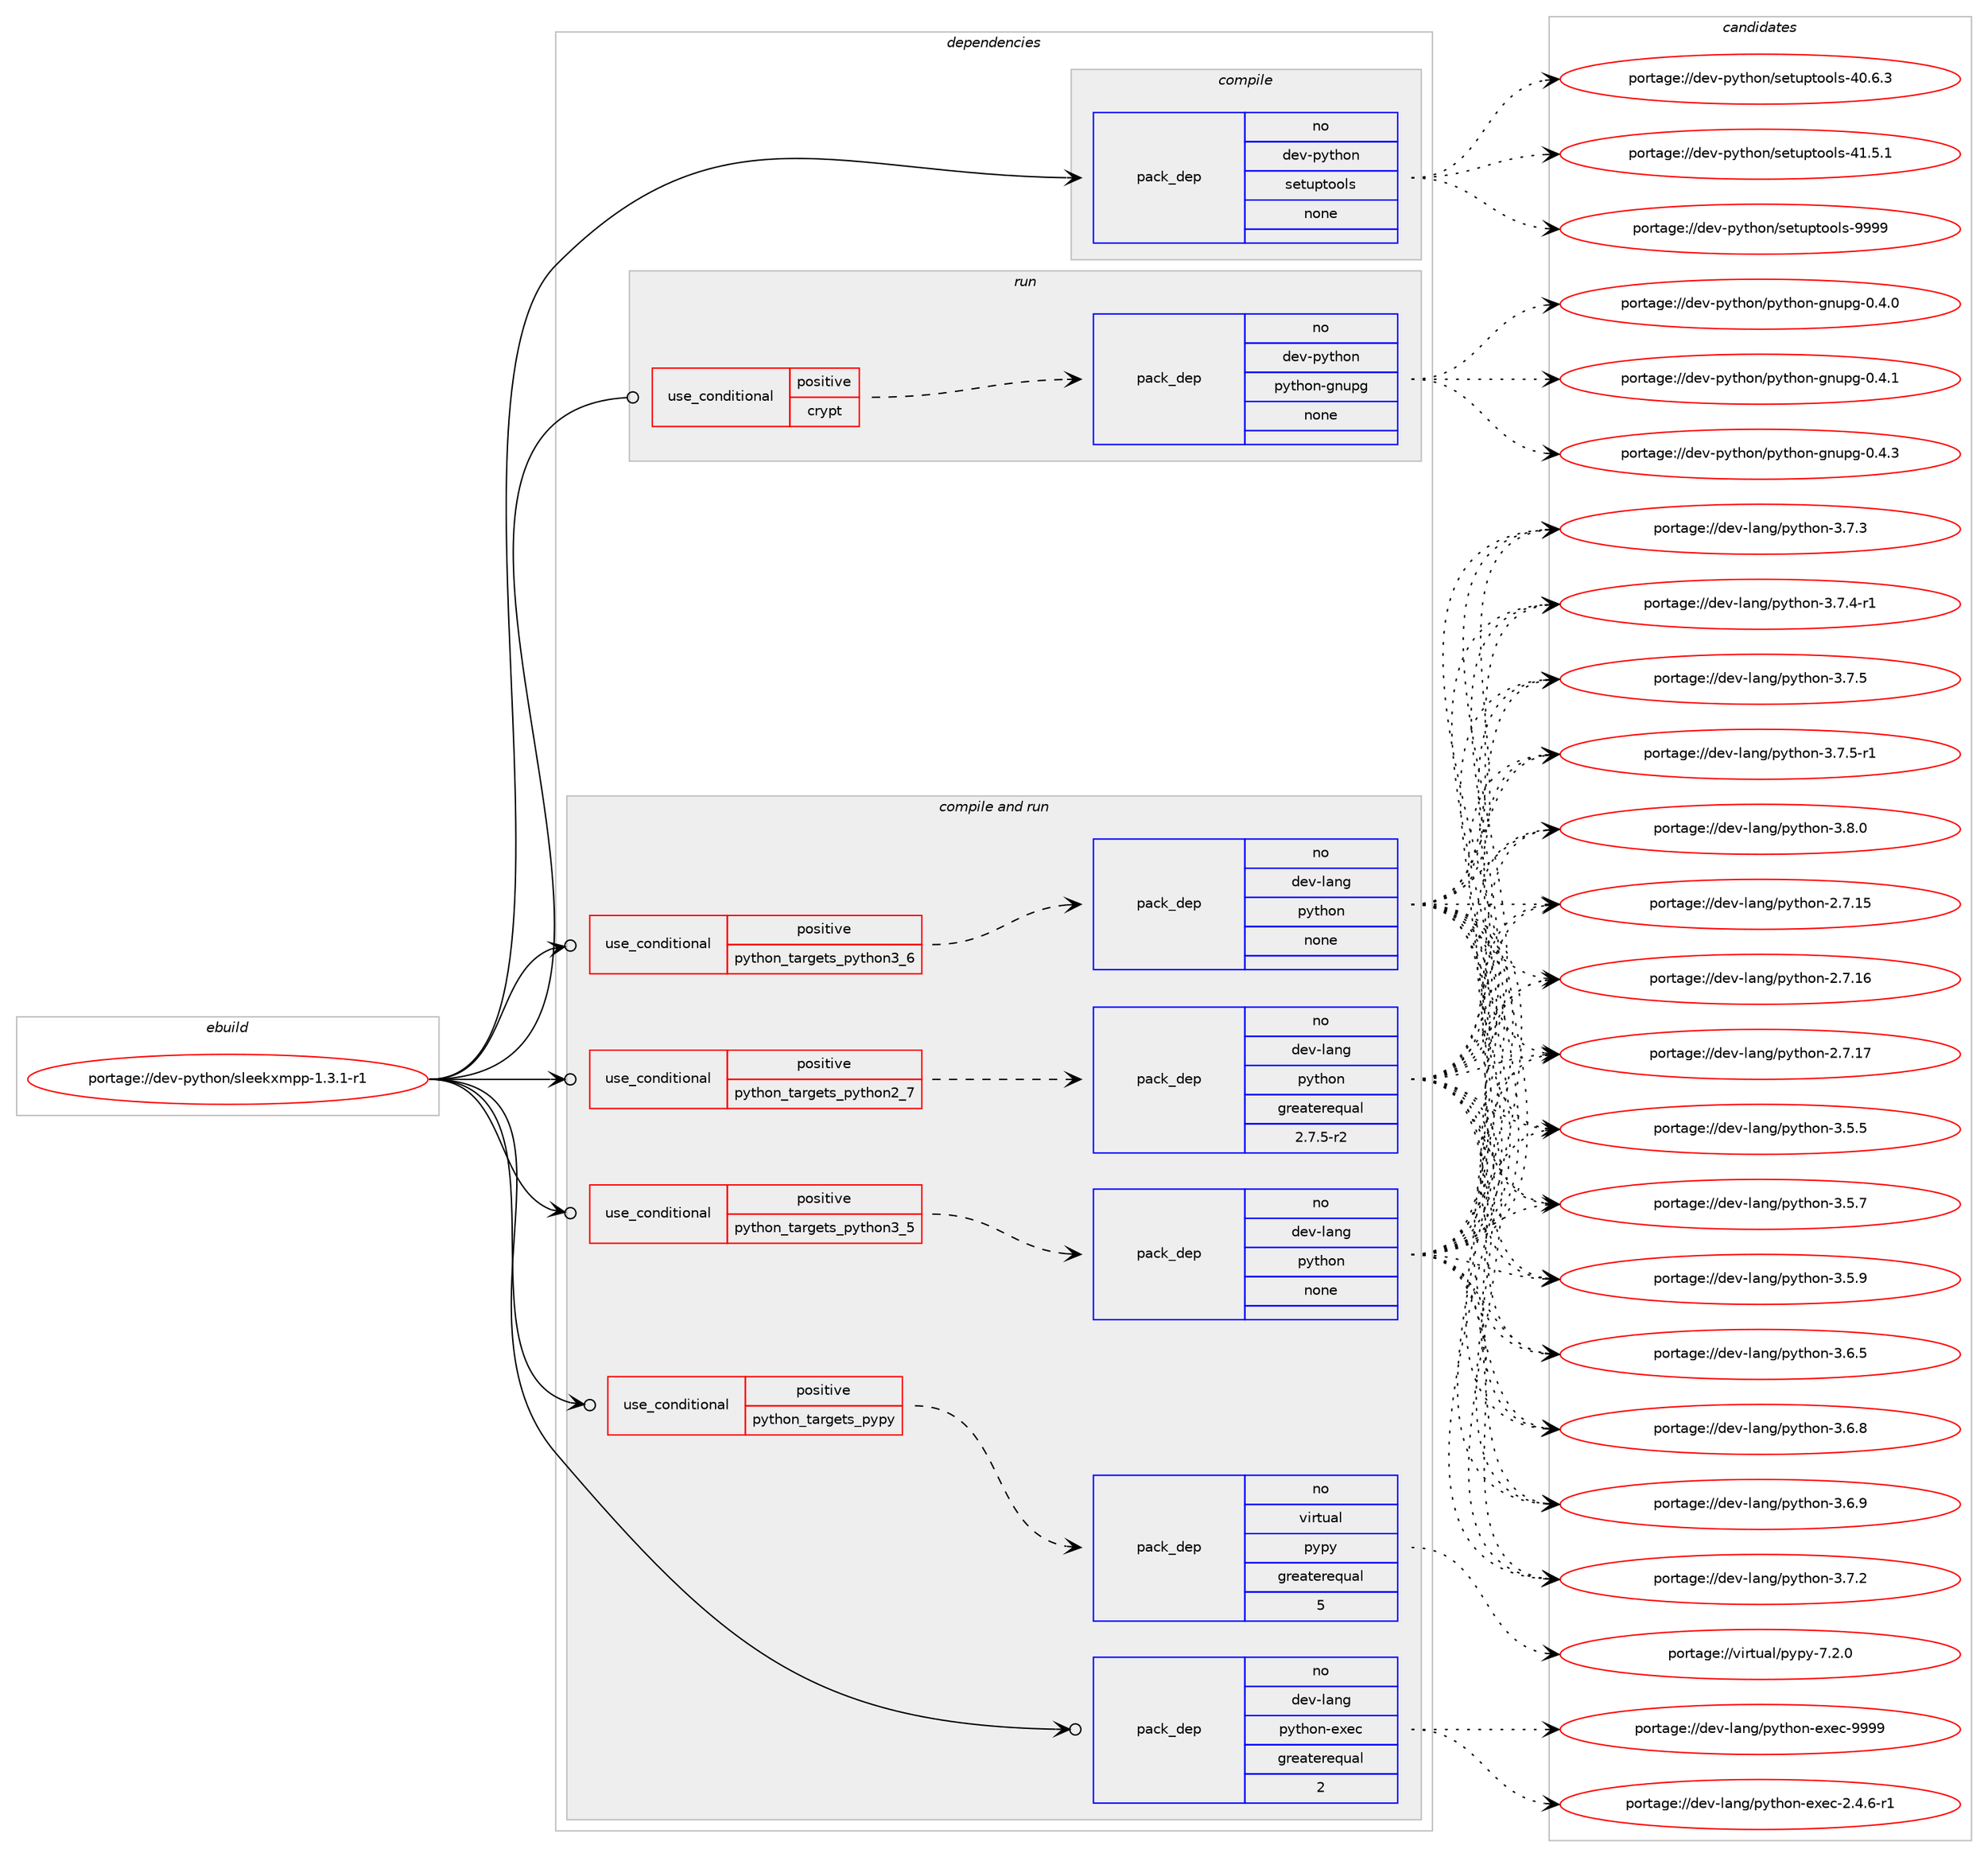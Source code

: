 digraph prolog {

# *************
# Graph options
# *************

newrank=true;
concentrate=true;
compound=true;
graph [rankdir=LR,fontname=Helvetica,fontsize=10,ranksep=1.5];#, ranksep=2.5, nodesep=0.2];
edge  [arrowhead=vee];
node  [fontname=Helvetica,fontsize=10];

# **********
# The ebuild
# **********

subgraph cluster_leftcol {
color=gray;
rank=same;
label=<<i>ebuild</i>>;
id [label="portage://dev-python/sleekxmpp-1.3.1-r1", color=red, width=4, href="../dev-python/sleekxmpp-1.3.1-r1.svg"];
}

# ****************
# The dependencies
# ****************

subgraph cluster_midcol {
color=gray;
label=<<i>dependencies</i>>;
subgraph cluster_compile {
fillcolor="#eeeeee";
style=filled;
label=<<i>compile</i>>;
subgraph pack130331 {
dependency172475 [label=<<TABLE BORDER="0" CELLBORDER="1" CELLSPACING="0" CELLPADDING="4" WIDTH="220"><TR><TD ROWSPAN="6" CELLPADDING="30">pack_dep</TD></TR><TR><TD WIDTH="110">no</TD></TR><TR><TD>dev-python</TD></TR><TR><TD>setuptools</TD></TR><TR><TD>none</TD></TR><TR><TD></TD></TR></TABLE>>, shape=none, color=blue];
}
id:e -> dependency172475:w [weight=20,style="solid",arrowhead="vee"];
}
subgraph cluster_compileandrun {
fillcolor="#eeeeee";
style=filled;
label=<<i>compile and run</i>>;
subgraph cond38741 {
dependency172476 [label=<<TABLE BORDER="0" CELLBORDER="1" CELLSPACING="0" CELLPADDING="4"><TR><TD ROWSPAN="3" CELLPADDING="10">use_conditional</TD></TR><TR><TD>positive</TD></TR><TR><TD>python_targets_pypy</TD></TR></TABLE>>, shape=none, color=red];
subgraph pack130332 {
dependency172477 [label=<<TABLE BORDER="0" CELLBORDER="1" CELLSPACING="0" CELLPADDING="4" WIDTH="220"><TR><TD ROWSPAN="6" CELLPADDING="30">pack_dep</TD></TR><TR><TD WIDTH="110">no</TD></TR><TR><TD>virtual</TD></TR><TR><TD>pypy</TD></TR><TR><TD>greaterequal</TD></TR><TR><TD>5</TD></TR></TABLE>>, shape=none, color=blue];
}
dependency172476:e -> dependency172477:w [weight=20,style="dashed",arrowhead="vee"];
}
id:e -> dependency172476:w [weight=20,style="solid",arrowhead="odotvee"];
subgraph cond38742 {
dependency172478 [label=<<TABLE BORDER="0" CELLBORDER="1" CELLSPACING="0" CELLPADDING="4"><TR><TD ROWSPAN="3" CELLPADDING="10">use_conditional</TD></TR><TR><TD>positive</TD></TR><TR><TD>python_targets_python2_7</TD></TR></TABLE>>, shape=none, color=red];
subgraph pack130333 {
dependency172479 [label=<<TABLE BORDER="0" CELLBORDER="1" CELLSPACING="0" CELLPADDING="4" WIDTH="220"><TR><TD ROWSPAN="6" CELLPADDING="30">pack_dep</TD></TR><TR><TD WIDTH="110">no</TD></TR><TR><TD>dev-lang</TD></TR><TR><TD>python</TD></TR><TR><TD>greaterequal</TD></TR><TR><TD>2.7.5-r2</TD></TR></TABLE>>, shape=none, color=blue];
}
dependency172478:e -> dependency172479:w [weight=20,style="dashed",arrowhead="vee"];
}
id:e -> dependency172478:w [weight=20,style="solid",arrowhead="odotvee"];
subgraph cond38743 {
dependency172480 [label=<<TABLE BORDER="0" CELLBORDER="1" CELLSPACING="0" CELLPADDING="4"><TR><TD ROWSPAN="3" CELLPADDING="10">use_conditional</TD></TR><TR><TD>positive</TD></TR><TR><TD>python_targets_python3_5</TD></TR></TABLE>>, shape=none, color=red];
subgraph pack130334 {
dependency172481 [label=<<TABLE BORDER="0" CELLBORDER="1" CELLSPACING="0" CELLPADDING="4" WIDTH="220"><TR><TD ROWSPAN="6" CELLPADDING="30">pack_dep</TD></TR><TR><TD WIDTH="110">no</TD></TR><TR><TD>dev-lang</TD></TR><TR><TD>python</TD></TR><TR><TD>none</TD></TR><TR><TD></TD></TR></TABLE>>, shape=none, color=blue];
}
dependency172480:e -> dependency172481:w [weight=20,style="dashed",arrowhead="vee"];
}
id:e -> dependency172480:w [weight=20,style="solid",arrowhead="odotvee"];
subgraph cond38744 {
dependency172482 [label=<<TABLE BORDER="0" CELLBORDER="1" CELLSPACING="0" CELLPADDING="4"><TR><TD ROWSPAN="3" CELLPADDING="10">use_conditional</TD></TR><TR><TD>positive</TD></TR><TR><TD>python_targets_python3_6</TD></TR></TABLE>>, shape=none, color=red];
subgraph pack130335 {
dependency172483 [label=<<TABLE BORDER="0" CELLBORDER="1" CELLSPACING="0" CELLPADDING="4" WIDTH="220"><TR><TD ROWSPAN="6" CELLPADDING="30">pack_dep</TD></TR><TR><TD WIDTH="110">no</TD></TR><TR><TD>dev-lang</TD></TR><TR><TD>python</TD></TR><TR><TD>none</TD></TR><TR><TD></TD></TR></TABLE>>, shape=none, color=blue];
}
dependency172482:e -> dependency172483:w [weight=20,style="dashed",arrowhead="vee"];
}
id:e -> dependency172482:w [weight=20,style="solid",arrowhead="odotvee"];
subgraph pack130336 {
dependency172484 [label=<<TABLE BORDER="0" CELLBORDER="1" CELLSPACING="0" CELLPADDING="4" WIDTH="220"><TR><TD ROWSPAN="6" CELLPADDING="30">pack_dep</TD></TR><TR><TD WIDTH="110">no</TD></TR><TR><TD>dev-lang</TD></TR><TR><TD>python-exec</TD></TR><TR><TD>greaterequal</TD></TR><TR><TD>2</TD></TR></TABLE>>, shape=none, color=blue];
}
id:e -> dependency172484:w [weight=20,style="solid",arrowhead="odotvee"];
}
subgraph cluster_run {
fillcolor="#eeeeee";
style=filled;
label=<<i>run</i>>;
subgraph cond38745 {
dependency172485 [label=<<TABLE BORDER="0" CELLBORDER="1" CELLSPACING="0" CELLPADDING="4"><TR><TD ROWSPAN="3" CELLPADDING="10">use_conditional</TD></TR><TR><TD>positive</TD></TR><TR><TD>crypt</TD></TR></TABLE>>, shape=none, color=red];
subgraph pack130337 {
dependency172486 [label=<<TABLE BORDER="0" CELLBORDER="1" CELLSPACING="0" CELLPADDING="4" WIDTH="220"><TR><TD ROWSPAN="6" CELLPADDING="30">pack_dep</TD></TR><TR><TD WIDTH="110">no</TD></TR><TR><TD>dev-python</TD></TR><TR><TD>python-gnupg</TD></TR><TR><TD>none</TD></TR><TR><TD></TD></TR></TABLE>>, shape=none, color=blue];
}
dependency172485:e -> dependency172486:w [weight=20,style="dashed",arrowhead="vee"];
}
id:e -> dependency172485:w [weight=20,style="solid",arrowhead="odot"];
}
}

# **************
# The candidates
# **************

subgraph cluster_choices {
rank=same;
color=gray;
label=<<i>candidates</i>>;

subgraph choice130331 {
color=black;
nodesep=1;
choiceportage100101118451121211161041111104711510111611711211611111110811545524846544651 [label="portage://dev-python/setuptools-40.6.3", color=red, width=4,href="../dev-python/setuptools-40.6.3.svg"];
choiceportage100101118451121211161041111104711510111611711211611111110811545524946534649 [label="portage://dev-python/setuptools-41.5.1", color=red, width=4,href="../dev-python/setuptools-41.5.1.svg"];
choiceportage10010111845112121116104111110471151011161171121161111111081154557575757 [label="portage://dev-python/setuptools-9999", color=red, width=4,href="../dev-python/setuptools-9999.svg"];
dependency172475:e -> choiceportage100101118451121211161041111104711510111611711211611111110811545524846544651:w [style=dotted,weight="100"];
dependency172475:e -> choiceportage100101118451121211161041111104711510111611711211611111110811545524946534649:w [style=dotted,weight="100"];
dependency172475:e -> choiceportage10010111845112121116104111110471151011161171121161111111081154557575757:w [style=dotted,weight="100"];
}
subgraph choice130332 {
color=black;
nodesep=1;
choiceportage1181051141161179710847112121112121455546504648 [label="portage://virtual/pypy-7.2.0", color=red, width=4,href="../virtual/pypy-7.2.0.svg"];
dependency172477:e -> choiceportage1181051141161179710847112121112121455546504648:w [style=dotted,weight="100"];
}
subgraph choice130333 {
color=black;
nodesep=1;
choiceportage10010111845108971101034711212111610411111045504655464953 [label="portage://dev-lang/python-2.7.15", color=red, width=4,href="../dev-lang/python-2.7.15.svg"];
choiceportage10010111845108971101034711212111610411111045504655464954 [label="portage://dev-lang/python-2.7.16", color=red, width=4,href="../dev-lang/python-2.7.16.svg"];
choiceportage10010111845108971101034711212111610411111045504655464955 [label="portage://dev-lang/python-2.7.17", color=red, width=4,href="../dev-lang/python-2.7.17.svg"];
choiceportage100101118451089711010347112121116104111110455146534653 [label="portage://dev-lang/python-3.5.5", color=red, width=4,href="../dev-lang/python-3.5.5.svg"];
choiceportage100101118451089711010347112121116104111110455146534655 [label="portage://dev-lang/python-3.5.7", color=red, width=4,href="../dev-lang/python-3.5.7.svg"];
choiceportage100101118451089711010347112121116104111110455146534657 [label="portage://dev-lang/python-3.5.9", color=red, width=4,href="../dev-lang/python-3.5.9.svg"];
choiceportage100101118451089711010347112121116104111110455146544653 [label="portage://dev-lang/python-3.6.5", color=red, width=4,href="../dev-lang/python-3.6.5.svg"];
choiceportage100101118451089711010347112121116104111110455146544656 [label="portage://dev-lang/python-3.6.8", color=red, width=4,href="../dev-lang/python-3.6.8.svg"];
choiceportage100101118451089711010347112121116104111110455146544657 [label="portage://dev-lang/python-3.6.9", color=red, width=4,href="../dev-lang/python-3.6.9.svg"];
choiceportage100101118451089711010347112121116104111110455146554650 [label="portage://dev-lang/python-3.7.2", color=red, width=4,href="../dev-lang/python-3.7.2.svg"];
choiceportage100101118451089711010347112121116104111110455146554651 [label="portage://dev-lang/python-3.7.3", color=red, width=4,href="../dev-lang/python-3.7.3.svg"];
choiceportage1001011184510897110103471121211161041111104551465546524511449 [label="portage://dev-lang/python-3.7.4-r1", color=red, width=4,href="../dev-lang/python-3.7.4-r1.svg"];
choiceportage100101118451089711010347112121116104111110455146554653 [label="portage://dev-lang/python-3.7.5", color=red, width=4,href="../dev-lang/python-3.7.5.svg"];
choiceportage1001011184510897110103471121211161041111104551465546534511449 [label="portage://dev-lang/python-3.7.5-r1", color=red, width=4,href="../dev-lang/python-3.7.5-r1.svg"];
choiceportage100101118451089711010347112121116104111110455146564648 [label="portage://dev-lang/python-3.8.0", color=red, width=4,href="../dev-lang/python-3.8.0.svg"];
dependency172479:e -> choiceportage10010111845108971101034711212111610411111045504655464953:w [style=dotted,weight="100"];
dependency172479:e -> choiceportage10010111845108971101034711212111610411111045504655464954:w [style=dotted,weight="100"];
dependency172479:e -> choiceportage10010111845108971101034711212111610411111045504655464955:w [style=dotted,weight="100"];
dependency172479:e -> choiceportage100101118451089711010347112121116104111110455146534653:w [style=dotted,weight="100"];
dependency172479:e -> choiceportage100101118451089711010347112121116104111110455146534655:w [style=dotted,weight="100"];
dependency172479:e -> choiceportage100101118451089711010347112121116104111110455146534657:w [style=dotted,weight="100"];
dependency172479:e -> choiceportage100101118451089711010347112121116104111110455146544653:w [style=dotted,weight="100"];
dependency172479:e -> choiceportage100101118451089711010347112121116104111110455146544656:w [style=dotted,weight="100"];
dependency172479:e -> choiceportage100101118451089711010347112121116104111110455146544657:w [style=dotted,weight="100"];
dependency172479:e -> choiceportage100101118451089711010347112121116104111110455146554650:w [style=dotted,weight="100"];
dependency172479:e -> choiceportage100101118451089711010347112121116104111110455146554651:w [style=dotted,weight="100"];
dependency172479:e -> choiceportage1001011184510897110103471121211161041111104551465546524511449:w [style=dotted,weight="100"];
dependency172479:e -> choiceportage100101118451089711010347112121116104111110455146554653:w [style=dotted,weight="100"];
dependency172479:e -> choiceportage1001011184510897110103471121211161041111104551465546534511449:w [style=dotted,weight="100"];
dependency172479:e -> choiceportage100101118451089711010347112121116104111110455146564648:w [style=dotted,weight="100"];
}
subgraph choice130334 {
color=black;
nodesep=1;
choiceportage10010111845108971101034711212111610411111045504655464953 [label="portage://dev-lang/python-2.7.15", color=red, width=4,href="../dev-lang/python-2.7.15.svg"];
choiceportage10010111845108971101034711212111610411111045504655464954 [label="portage://dev-lang/python-2.7.16", color=red, width=4,href="../dev-lang/python-2.7.16.svg"];
choiceportage10010111845108971101034711212111610411111045504655464955 [label="portage://dev-lang/python-2.7.17", color=red, width=4,href="../dev-lang/python-2.7.17.svg"];
choiceportage100101118451089711010347112121116104111110455146534653 [label="portage://dev-lang/python-3.5.5", color=red, width=4,href="../dev-lang/python-3.5.5.svg"];
choiceportage100101118451089711010347112121116104111110455146534655 [label="portage://dev-lang/python-3.5.7", color=red, width=4,href="../dev-lang/python-3.5.7.svg"];
choiceportage100101118451089711010347112121116104111110455146534657 [label="portage://dev-lang/python-3.5.9", color=red, width=4,href="../dev-lang/python-3.5.9.svg"];
choiceportage100101118451089711010347112121116104111110455146544653 [label="portage://dev-lang/python-3.6.5", color=red, width=4,href="../dev-lang/python-3.6.5.svg"];
choiceportage100101118451089711010347112121116104111110455146544656 [label="portage://dev-lang/python-3.6.8", color=red, width=4,href="../dev-lang/python-3.6.8.svg"];
choiceportage100101118451089711010347112121116104111110455146544657 [label="portage://dev-lang/python-3.6.9", color=red, width=4,href="../dev-lang/python-3.6.9.svg"];
choiceportage100101118451089711010347112121116104111110455146554650 [label="portage://dev-lang/python-3.7.2", color=red, width=4,href="../dev-lang/python-3.7.2.svg"];
choiceportage100101118451089711010347112121116104111110455146554651 [label="portage://dev-lang/python-3.7.3", color=red, width=4,href="../dev-lang/python-3.7.3.svg"];
choiceportage1001011184510897110103471121211161041111104551465546524511449 [label="portage://dev-lang/python-3.7.4-r1", color=red, width=4,href="../dev-lang/python-3.7.4-r1.svg"];
choiceportage100101118451089711010347112121116104111110455146554653 [label="portage://dev-lang/python-3.7.5", color=red, width=4,href="../dev-lang/python-3.7.5.svg"];
choiceportage1001011184510897110103471121211161041111104551465546534511449 [label="portage://dev-lang/python-3.7.5-r1", color=red, width=4,href="../dev-lang/python-3.7.5-r1.svg"];
choiceportage100101118451089711010347112121116104111110455146564648 [label="portage://dev-lang/python-3.8.0", color=red, width=4,href="../dev-lang/python-3.8.0.svg"];
dependency172481:e -> choiceportage10010111845108971101034711212111610411111045504655464953:w [style=dotted,weight="100"];
dependency172481:e -> choiceportage10010111845108971101034711212111610411111045504655464954:w [style=dotted,weight="100"];
dependency172481:e -> choiceportage10010111845108971101034711212111610411111045504655464955:w [style=dotted,weight="100"];
dependency172481:e -> choiceportage100101118451089711010347112121116104111110455146534653:w [style=dotted,weight="100"];
dependency172481:e -> choiceportage100101118451089711010347112121116104111110455146534655:w [style=dotted,weight="100"];
dependency172481:e -> choiceportage100101118451089711010347112121116104111110455146534657:w [style=dotted,weight="100"];
dependency172481:e -> choiceportage100101118451089711010347112121116104111110455146544653:w [style=dotted,weight="100"];
dependency172481:e -> choiceportage100101118451089711010347112121116104111110455146544656:w [style=dotted,weight="100"];
dependency172481:e -> choiceportage100101118451089711010347112121116104111110455146544657:w [style=dotted,weight="100"];
dependency172481:e -> choiceportage100101118451089711010347112121116104111110455146554650:w [style=dotted,weight="100"];
dependency172481:e -> choiceportage100101118451089711010347112121116104111110455146554651:w [style=dotted,weight="100"];
dependency172481:e -> choiceportage1001011184510897110103471121211161041111104551465546524511449:w [style=dotted,weight="100"];
dependency172481:e -> choiceportage100101118451089711010347112121116104111110455146554653:w [style=dotted,weight="100"];
dependency172481:e -> choiceportage1001011184510897110103471121211161041111104551465546534511449:w [style=dotted,weight="100"];
dependency172481:e -> choiceportage100101118451089711010347112121116104111110455146564648:w [style=dotted,weight="100"];
}
subgraph choice130335 {
color=black;
nodesep=1;
choiceportage10010111845108971101034711212111610411111045504655464953 [label="portage://dev-lang/python-2.7.15", color=red, width=4,href="../dev-lang/python-2.7.15.svg"];
choiceportage10010111845108971101034711212111610411111045504655464954 [label="portage://dev-lang/python-2.7.16", color=red, width=4,href="../dev-lang/python-2.7.16.svg"];
choiceportage10010111845108971101034711212111610411111045504655464955 [label="portage://dev-lang/python-2.7.17", color=red, width=4,href="../dev-lang/python-2.7.17.svg"];
choiceportage100101118451089711010347112121116104111110455146534653 [label="portage://dev-lang/python-3.5.5", color=red, width=4,href="../dev-lang/python-3.5.5.svg"];
choiceportage100101118451089711010347112121116104111110455146534655 [label="portage://dev-lang/python-3.5.7", color=red, width=4,href="../dev-lang/python-3.5.7.svg"];
choiceportage100101118451089711010347112121116104111110455146534657 [label="portage://dev-lang/python-3.5.9", color=red, width=4,href="../dev-lang/python-3.5.9.svg"];
choiceportage100101118451089711010347112121116104111110455146544653 [label="portage://dev-lang/python-3.6.5", color=red, width=4,href="../dev-lang/python-3.6.5.svg"];
choiceportage100101118451089711010347112121116104111110455146544656 [label="portage://dev-lang/python-3.6.8", color=red, width=4,href="../dev-lang/python-3.6.8.svg"];
choiceportage100101118451089711010347112121116104111110455146544657 [label="portage://dev-lang/python-3.6.9", color=red, width=4,href="../dev-lang/python-3.6.9.svg"];
choiceportage100101118451089711010347112121116104111110455146554650 [label="portage://dev-lang/python-3.7.2", color=red, width=4,href="../dev-lang/python-3.7.2.svg"];
choiceportage100101118451089711010347112121116104111110455146554651 [label="portage://dev-lang/python-3.7.3", color=red, width=4,href="../dev-lang/python-3.7.3.svg"];
choiceportage1001011184510897110103471121211161041111104551465546524511449 [label="portage://dev-lang/python-3.7.4-r1", color=red, width=4,href="../dev-lang/python-3.7.4-r1.svg"];
choiceportage100101118451089711010347112121116104111110455146554653 [label="portage://dev-lang/python-3.7.5", color=red, width=4,href="../dev-lang/python-3.7.5.svg"];
choiceportage1001011184510897110103471121211161041111104551465546534511449 [label="portage://dev-lang/python-3.7.5-r1", color=red, width=4,href="../dev-lang/python-3.7.5-r1.svg"];
choiceportage100101118451089711010347112121116104111110455146564648 [label="portage://dev-lang/python-3.8.0", color=red, width=4,href="../dev-lang/python-3.8.0.svg"];
dependency172483:e -> choiceportage10010111845108971101034711212111610411111045504655464953:w [style=dotted,weight="100"];
dependency172483:e -> choiceportage10010111845108971101034711212111610411111045504655464954:w [style=dotted,weight="100"];
dependency172483:e -> choiceportage10010111845108971101034711212111610411111045504655464955:w [style=dotted,weight="100"];
dependency172483:e -> choiceportage100101118451089711010347112121116104111110455146534653:w [style=dotted,weight="100"];
dependency172483:e -> choiceportage100101118451089711010347112121116104111110455146534655:w [style=dotted,weight="100"];
dependency172483:e -> choiceportage100101118451089711010347112121116104111110455146534657:w [style=dotted,weight="100"];
dependency172483:e -> choiceportage100101118451089711010347112121116104111110455146544653:w [style=dotted,weight="100"];
dependency172483:e -> choiceportage100101118451089711010347112121116104111110455146544656:w [style=dotted,weight="100"];
dependency172483:e -> choiceportage100101118451089711010347112121116104111110455146544657:w [style=dotted,weight="100"];
dependency172483:e -> choiceportage100101118451089711010347112121116104111110455146554650:w [style=dotted,weight="100"];
dependency172483:e -> choiceportage100101118451089711010347112121116104111110455146554651:w [style=dotted,weight="100"];
dependency172483:e -> choiceportage1001011184510897110103471121211161041111104551465546524511449:w [style=dotted,weight="100"];
dependency172483:e -> choiceportage100101118451089711010347112121116104111110455146554653:w [style=dotted,weight="100"];
dependency172483:e -> choiceportage1001011184510897110103471121211161041111104551465546534511449:w [style=dotted,weight="100"];
dependency172483:e -> choiceportage100101118451089711010347112121116104111110455146564648:w [style=dotted,weight="100"];
}
subgraph choice130336 {
color=black;
nodesep=1;
choiceportage10010111845108971101034711212111610411111045101120101994550465246544511449 [label="portage://dev-lang/python-exec-2.4.6-r1", color=red, width=4,href="../dev-lang/python-exec-2.4.6-r1.svg"];
choiceportage10010111845108971101034711212111610411111045101120101994557575757 [label="portage://dev-lang/python-exec-9999", color=red, width=4,href="../dev-lang/python-exec-9999.svg"];
dependency172484:e -> choiceportage10010111845108971101034711212111610411111045101120101994550465246544511449:w [style=dotted,weight="100"];
dependency172484:e -> choiceportage10010111845108971101034711212111610411111045101120101994557575757:w [style=dotted,weight="100"];
}
subgraph choice130337 {
color=black;
nodesep=1;
choiceportage100101118451121211161041111104711212111610411111045103110117112103454846524648 [label="portage://dev-python/python-gnupg-0.4.0", color=red, width=4,href="../dev-python/python-gnupg-0.4.0.svg"];
choiceportage100101118451121211161041111104711212111610411111045103110117112103454846524649 [label="portage://dev-python/python-gnupg-0.4.1", color=red, width=4,href="../dev-python/python-gnupg-0.4.1.svg"];
choiceportage100101118451121211161041111104711212111610411111045103110117112103454846524651 [label="portage://dev-python/python-gnupg-0.4.3", color=red, width=4,href="../dev-python/python-gnupg-0.4.3.svg"];
dependency172486:e -> choiceportage100101118451121211161041111104711212111610411111045103110117112103454846524648:w [style=dotted,weight="100"];
dependency172486:e -> choiceportage100101118451121211161041111104711212111610411111045103110117112103454846524649:w [style=dotted,weight="100"];
dependency172486:e -> choiceportage100101118451121211161041111104711212111610411111045103110117112103454846524651:w [style=dotted,weight="100"];
}
}

}
